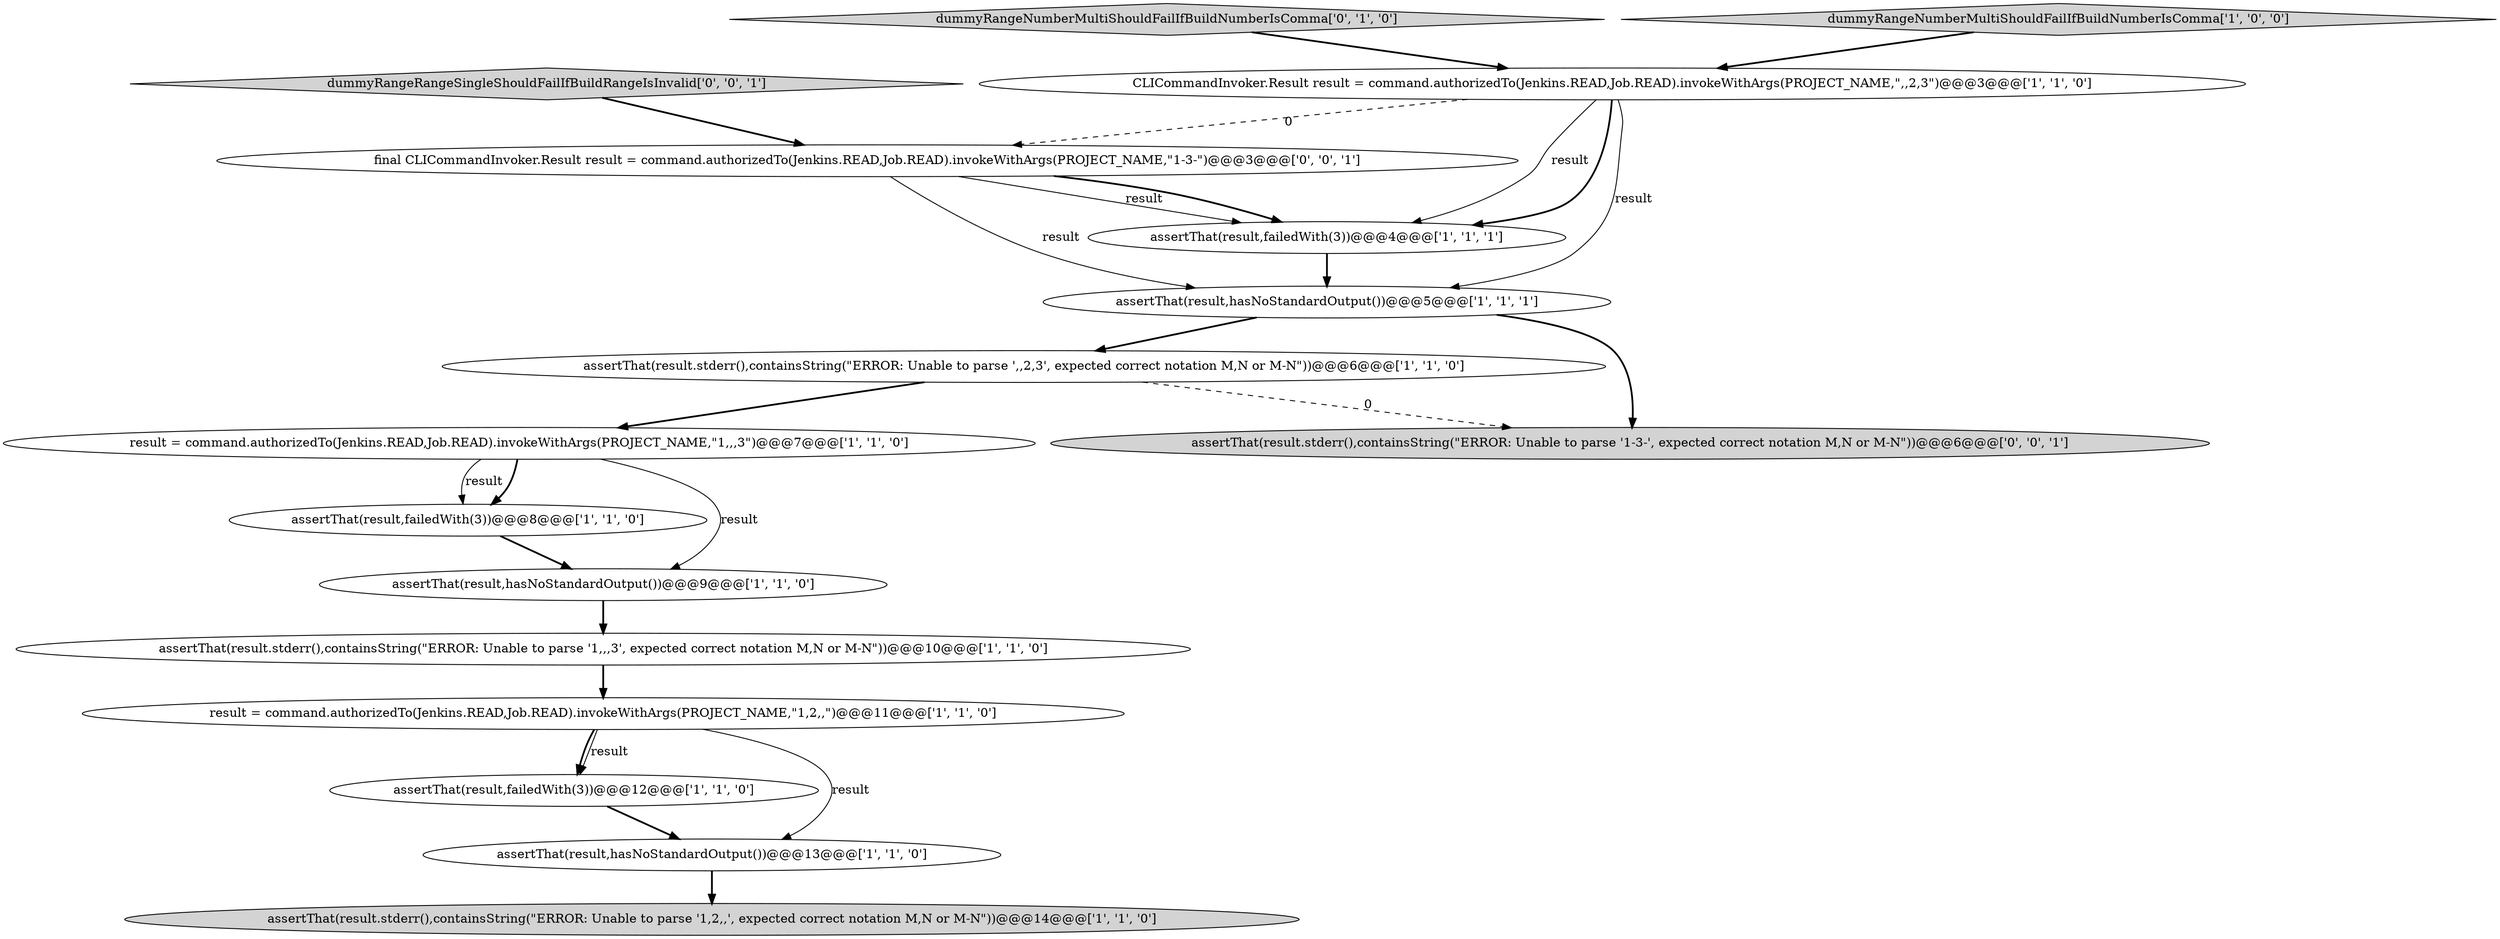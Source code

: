 digraph {
3 [style = filled, label = "assertThat(result,failedWith(3))@@@8@@@['1', '1', '0']", fillcolor = white, shape = ellipse image = "AAA0AAABBB1BBB"];
4 [style = filled, label = "assertThat(result,failedWith(3))@@@4@@@['1', '1', '1']", fillcolor = white, shape = ellipse image = "AAA0AAABBB1BBB"];
6 [style = filled, label = "assertThat(result.stderr(),containsString(\"ERROR: Unable to parse '1,2,,', expected correct notation M,N or M-N\"))@@@14@@@['1', '1', '0']", fillcolor = lightgray, shape = ellipse image = "AAA0AAABBB1BBB"];
7 [style = filled, label = "assertThat(result,hasNoStandardOutput())@@@5@@@['1', '1', '1']", fillcolor = white, shape = ellipse image = "AAA0AAABBB1BBB"];
12 [style = filled, label = "assertThat(result,failedWith(3))@@@12@@@['1', '1', '0']", fillcolor = white, shape = ellipse image = "AAA0AAABBB1BBB"];
14 [style = filled, label = "dummyRangeRangeSingleShouldFailIfBuildRangeIsInvalid['0', '0', '1']", fillcolor = lightgray, shape = diamond image = "AAA0AAABBB3BBB"];
16 [style = filled, label = "final CLICommandInvoker.Result result = command.authorizedTo(Jenkins.READ,Job.READ).invokeWithArgs(PROJECT_NAME,\"1-3-\")@@@3@@@['0', '0', '1']", fillcolor = white, shape = ellipse image = "AAA0AAABBB3BBB"];
9 [style = filled, label = "result = command.authorizedTo(Jenkins.READ,Job.READ).invokeWithArgs(PROJECT_NAME,\"1,2,,\")@@@11@@@['1', '1', '0']", fillcolor = white, shape = ellipse image = "AAA0AAABBB1BBB"];
1 [style = filled, label = "CLICommandInvoker.Result result = command.authorizedTo(Jenkins.READ,Job.READ).invokeWithArgs(PROJECT_NAME,\",,2,3\")@@@3@@@['1', '1', '0']", fillcolor = white, shape = ellipse image = "AAA0AAABBB1BBB"];
15 [style = filled, label = "assertThat(result.stderr(),containsString(\"ERROR: Unable to parse '1-3-', expected correct notation M,N or M-N\"))@@@6@@@['0', '0', '1']", fillcolor = lightgray, shape = ellipse image = "AAA0AAABBB3BBB"];
13 [style = filled, label = "dummyRangeNumberMultiShouldFailIfBuildNumberIsComma['0', '1', '0']", fillcolor = lightgray, shape = diamond image = "AAA0AAABBB2BBB"];
0 [style = filled, label = "result = command.authorizedTo(Jenkins.READ,Job.READ).invokeWithArgs(PROJECT_NAME,\"1,,,3\")@@@7@@@['1', '1', '0']", fillcolor = white, shape = ellipse image = "AAA0AAABBB1BBB"];
8 [style = filled, label = "assertThat(result.stderr(),containsString(\"ERROR: Unable to parse '1,,,3', expected correct notation M,N or M-N\"))@@@10@@@['1', '1', '0']", fillcolor = white, shape = ellipse image = "AAA0AAABBB1BBB"];
11 [style = filled, label = "dummyRangeNumberMultiShouldFailIfBuildNumberIsComma['1', '0', '0']", fillcolor = lightgray, shape = diamond image = "AAA0AAABBB1BBB"];
10 [style = filled, label = "assertThat(result,hasNoStandardOutput())@@@9@@@['1', '1', '0']", fillcolor = white, shape = ellipse image = "AAA0AAABBB1BBB"];
5 [style = filled, label = "assertThat(result.stderr(),containsString(\"ERROR: Unable to parse ',,2,3', expected correct notation M,N or M-N\"))@@@6@@@['1', '1', '0']", fillcolor = white, shape = ellipse image = "AAA0AAABBB1BBB"];
2 [style = filled, label = "assertThat(result,hasNoStandardOutput())@@@13@@@['1', '1', '0']", fillcolor = white, shape = ellipse image = "AAA0AAABBB1BBB"];
0->3 [style = bold, label=""];
14->16 [style = bold, label=""];
1->4 [style = bold, label=""];
0->10 [style = solid, label="result"];
11->1 [style = bold, label=""];
2->6 [style = bold, label=""];
9->12 [style = solid, label="result"];
9->2 [style = solid, label="result"];
16->7 [style = solid, label="result"];
1->4 [style = solid, label="result"];
4->7 [style = bold, label=""];
13->1 [style = bold, label=""];
1->7 [style = solid, label="result"];
3->10 [style = bold, label=""];
12->2 [style = bold, label=""];
7->5 [style = bold, label=""];
16->4 [style = solid, label="result"];
10->8 [style = bold, label=""];
5->0 [style = bold, label=""];
1->16 [style = dashed, label="0"];
8->9 [style = bold, label=""];
0->3 [style = solid, label="result"];
7->15 [style = bold, label=""];
9->12 [style = bold, label=""];
16->4 [style = bold, label=""];
5->15 [style = dashed, label="0"];
}
